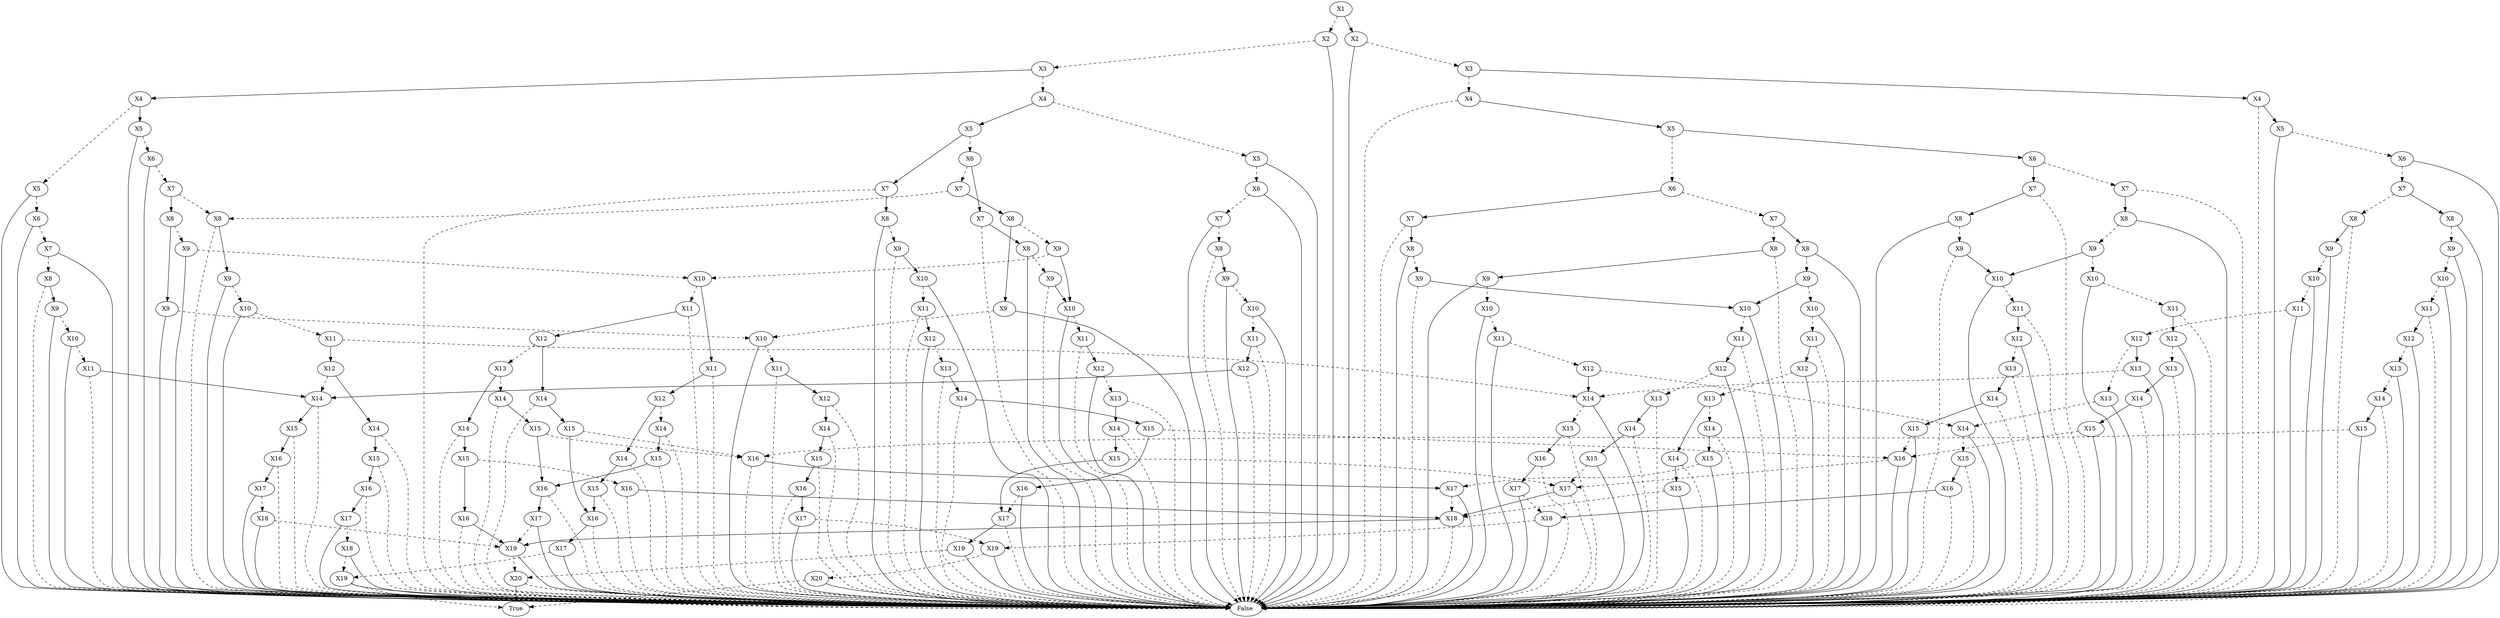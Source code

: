 digraph{140558028113568[label=X1]140558028127584[label="X2"]
140558028113568 -> 140558028127584[style=dashed label="" fontcolor = gray]
140558027654000[label="X3"]
140558028127584 -> 140558027654000[style=dashed label="" fontcolor = gray]
140558036976784[label="X4"]
140558027654000 -> 140558036976784[style=dashed label="" fontcolor = gray]
140558036982688[label="X5"]
140558036976784 -> 140558036982688[style=dashed label="" fontcolor = gray]
140558026960624[label="X6"]
140558036982688 -> 140558026960624[style=dashed label="" fontcolor = gray]
140558039244064[label="X7"]
140558026960624 -> 140558039244064[style=dashed label="" fontcolor = gray]
140558039239024[label="X8"]
140558039244064 -> 140558039239024[style=dashed label="" fontcolor = gray]
140558028123024[label="False"]
140558039239024 -> 140558028123024[style=dashed label="" fontcolor = gray]
140558039247136[label="X9 "]
140558039239024 -> 140558039247136 [label="" fontcolor = gray]
140558039237824[label="X10"]
140558039247136 -> 140558039237824[style=dashed label="" fontcolor = gray]
140558035397040[label="X11"]
140558039237824 -> 140558035397040[style=dashed label="" fontcolor = gray]
140558028123024[label="False"]
140558035397040 -> 140558028123024[style=dashed label="" fontcolor = gray]
140558035401168[label="X12 "]
140558035397040 -> 140558035401168 [label="" fontcolor = gray]
140558028123024[label="False"]
140558035401168 -> 140558028123024[style=dashed label="" fontcolor = gray]
140558035693392[label="X14 "]
140558035401168 -> 140558035693392 [label="" fontcolor = gray]
140558028123024[label="False"]
140558035693392 -> 140558028123024[style=dashed label="" fontcolor = gray]
140558035691232[label="X15 "]
140558035693392 -> 140558035691232 [label="" fontcolor = gray]
140558028123024[label="False"]
140558035691232 -> 140558028123024[style=dashed label="" fontcolor = gray]
140558035696272[label="X16 "]
140558035691232 -> 140558035696272 [label="" fontcolor = gray]
140558028123024[label="False"]
140558035696272 -> 140558028123024[style=dashed label="" fontcolor = gray]
140558035686000[label="X17 "]
140558035696272 -> 140558035686000 [label="" fontcolor = gray]
140558035687920[label="X18"]
140558035686000 -> 140558035687920[style=dashed label="" fontcolor = gray]
140558035691568[label="X19"]
140558035687920 -> 140558035691568[style=dashed label="" fontcolor = gray]
140558035692624[label="X20"]
140558035691568 -> 140558035692624[style=dashed label="" fontcolor = gray]
140558028123024[label="False"]
140558035692624 -> 140558028123024[style=dashed label="" fontcolor = gray]
140558028125280[label="True "]
140558035692624 -> 140558028125280 [label="" fontcolor = gray]
140558028123024[label="False "]
140558035691568 -> 140558028123024 [label="" fontcolor = gray]
140558028123024[label="False "]
140558035687920 -> 140558028123024 [label="" fontcolor = gray]
140558028123024[label="False "]
140558035686000 -> 140558028123024 [label="" fontcolor = gray]
140558028123024[label="False "]
140558039237824 -> 140558028123024 [label="" fontcolor = gray]
140558028123024[label="False "]
140558039247136 -> 140558028123024 [label="" fontcolor = gray]
140558028123024[label="False "]
140558039244064 -> 140558028123024 [label="" fontcolor = gray]
140558028123024[label="False "]
140558026960624 -> 140558028123024 [label="" fontcolor = gray]
140558028123024[label="False "]
140558036982688 -> 140558028123024 [label="" fontcolor = gray]
140558026954000[label="X5 "]
140558036976784 -> 140558026954000 [label="" fontcolor = gray]
140558026953712[label="X6"]
140558026954000 -> 140558026953712[style=dashed label="" fontcolor = gray]
140558035395984[label="X7"]
140558026953712 -> 140558035395984[style=dashed label="" fontcolor = gray]
140558035681584[label="X8"]
140558035395984 -> 140558035681584[style=dashed label="" fontcolor = gray]
140558028123024[label="False"]
140558035681584 -> 140558028123024[style=dashed label="" fontcolor = gray]
140558035685808[label="X9 "]
140558035681584 -> 140558035685808 [label="" fontcolor = gray]
140558035683360[label="X10"]
140558035685808 -> 140558035683360[style=dashed label="" fontcolor = gray]
140558035686624[label="X11"]
140558035683360 -> 140558035686624[style=dashed label="" fontcolor = gray]
140558035696320[label="X14"]
140558035686624 -> 140558035696320[style=dashed label="" fontcolor = gray]
140558035696848[label="X15"]
140558035696320 -> 140558035696848[style=dashed label="" fontcolor = gray]
140558028123024[label="False"]
140558035696848 -> 140558028123024[style=dashed label="" fontcolor = gray]
140558035683840[label="X16 "]
140558035696848 -> 140558035683840 [label="" fontcolor = gray]
140558028123024[label="False"]
140558035683840 -> 140558028123024[style=dashed label="" fontcolor = gray]
140558038554160[label="X17 "]
140558035683840 -> 140558038554160 [label="" fontcolor = gray]
140558038554832[label="X18"]
140558038554160 -> 140558038554832[style=dashed label="" fontcolor = gray]
140558038555840[label="X19"]
140558038554832 -> 140558038555840[style=dashed label="" fontcolor = gray]
140558038553680[label="X20"]
140558038555840 -> 140558038553680[style=dashed label="" fontcolor = gray]
140558028125280[label="True"]
140558038553680 -> 140558028125280[style=dashed label="" fontcolor = gray]
140558028123024[label="False "]
140558038553680 -> 140558028123024 [label="" fontcolor = gray]
140558028123024[label="False "]
140558038555840 -> 140558028123024 [label="" fontcolor = gray]
140558028123024[label="False "]
140558038554832 -> 140558028123024 [label="" fontcolor = gray]
140558028123024[label="False "]
140558038554160 -> 140558028123024 [label="" fontcolor = gray]
140558028123024[label="False "]
140558035696320 -> 140558028123024 [label="" fontcolor = gray]
140558035695936[label="X12 "]
140558035686624 -> 140558035695936 [label="" fontcolor = gray]
140558035693392[label="X14"]
140558035695936 -> 140558035693392[style=dashed label="" fontcolor = gray]
140558038553872[label="X14 "]
140558035695936 -> 140558038553872 [label="" fontcolor = gray]
140558028123024[label="False"]
140558038553872 -> 140558028123024[style=dashed label="" fontcolor = gray]
140558038554592[label="X15 "]
140558038553872 -> 140558038554592 [label="" fontcolor = gray]
140558028123024[label="False"]
140558038554592 -> 140558028123024[style=dashed label="" fontcolor = gray]
140558038559152[label="X16 "]
140558038554592 -> 140558038559152 [label="" fontcolor = gray]
140558028123024[label="False"]
140558038559152 -> 140558028123024[style=dashed label="" fontcolor = gray]
140558038559728[label="X17 "]
140558038559152 -> 140558038559728 [label="" fontcolor = gray]
140558038560112[label="X18"]
140558038559728 -> 140558038560112[style=dashed label="" fontcolor = gray]
140558038560448[label="X19"]
140558038560112 -> 140558038560448[style=dashed label="" fontcolor = gray]
140558028125280[label="True"]
140558038560448 -> 140558028125280[style=dashed label="" fontcolor = gray]
140558028123024[label="False "]
140558038560448 -> 140558028123024 [label="" fontcolor = gray]
140558028123024[label="False "]
140558038560112 -> 140558028123024 [label="" fontcolor = gray]
140558028123024[label="False "]
140558038559728 -> 140558028123024 [label="" fontcolor = gray]
140558028123024[label="False "]
140558035683360 -> 140558028123024 [label="" fontcolor = gray]
140558028123024[label="False "]
140558035685808 -> 140558028123024 [label="" fontcolor = gray]
140558035692672[label="X8 "]
140558035395984 -> 140558035692672 [label="" fontcolor = gray]
140558035683120[label="X9"]
140558035692672 -> 140558035683120[style=dashed label="" fontcolor = gray]
140558035685664[label="X10"]
140558035683120 -> 140558035685664[style=dashed label="" fontcolor = gray]
140558035693200[label="X11"]
140558035685664 -> 140558035693200[style=dashed label="" fontcolor = gray]
140558028123024[label="False"]
140558035693200 -> 140558028123024[style=dashed label="" fontcolor = gray]
140558038555360[label="X12 "]
140558035693200 -> 140558038555360 [label="" fontcolor = gray]
140558038559200[label="X13"]
140558038555360 -> 140558038559200[style=dashed label="" fontcolor = gray]
140558038560064[label="X14"]
140558038559200 -> 140558038560064[style=dashed label="" fontcolor = gray]
140558028123024[label="False"]
140558038560064 -> 140558028123024[style=dashed label="" fontcolor = gray]
140558038560640[label="X15 "]
140558038560064 -> 140558038560640 [label="" fontcolor = gray]
140558028116592[label="X16"]
140558038560640 -> 140558028116592[style=dashed label="" fontcolor = gray]
140558028123024[label="False"]
140558028116592 -> 140558028123024[style=dashed label="" fontcolor = gray]
140558028125184[label="X17 "]
140558028116592 -> 140558028125184 [label="" fontcolor = gray]
140558018134560[label="X18"]
140558028125184 -> 140558018134560[style=dashed label="" fontcolor = gray]
140558028123024[label="False"]
140558018134560 -> 140558028123024[style=dashed label="" fontcolor = gray]
140558035691568[label="X19 "]
140558018134560 -> 140558035691568 [label="" fontcolor = gray]
140558028123024[label="False "]
140558028125184 -> 140558028123024 [label="" fontcolor = gray]
140558028126624[label="X16 "]
140558038560640 -> 140558028126624 [label="" fontcolor = gray]
140558028123024[label="False"]
140558028126624 -> 140558028123024[style=dashed label="" fontcolor = gray]
140558018141616[label="X17 "]
140558028126624 -> 140558018141616 [label="" fontcolor = gray]
140558035691568[label="X19"]
140558018141616 -> 140558035691568[style=dashed label="" fontcolor = gray]
140558028123024[label="False "]
140558018141616 -> 140558028123024 [label="" fontcolor = gray]
140558028114576[label="X14 "]
140558038559200 -> 140558028114576 [label="" fontcolor = gray]
140558028123024[label="False"]
140558028114576 -> 140558028123024[style=dashed label="" fontcolor = gray]
140558035689216[label="X15 "]
140558028114576 -> 140558035689216 [label="" fontcolor = gray]
140558038559392[label="X16"]
140558035689216 -> 140558038559392[style=dashed label="" fontcolor = gray]
140558028123024[label="False"]
140558038559392 -> 140558028123024[style=dashed label="" fontcolor = gray]
140558018134560[label="X18 "]
140558038559392 -> 140558018134560 [label="" fontcolor = gray]
140558038559968[label="X16 "]
140558035689216 -> 140558038559968 [label="" fontcolor = gray]
140558028123024[label="False"]
140558038559968 -> 140558028123024[style=dashed label="" fontcolor = gray]
140558035691568[label="X19 "]
140558038559968 -> 140558035691568 [label="" fontcolor = gray]
140558018142336[label="X14 "]
140558038555360 -> 140558018142336 [label="" fontcolor = gray]
140558028123024[label="False"]
140558018142336 -> 140558028123024[style=dashed label="" fontcolor = gray]
140558035696800[label="X15 "]
140558018142336 -> 140558035696800 [label="" fontcolor = gray]
140558028116592[label="X16"]
140558035696800 -> 140558028116592[style=dashed label="" fontcolor = gray]
140558038560304[label="X16 "]
140558035696800 -> 140558038560304 [label="" fontcolor = gray]
140558028123024[label="False"]
140558038560304 -> 140558028123024[style=dashed label="" fontcolor = gray]
140558038558720[label="X17 "]
140558038560304 -> 140558038558720 [label="" fontcolor = gray]
140558038560448[label="X19"]
140558038558720 -> 140558038560448[style=dashed label="" fontcolor = gray]
140558028123024[label="False "]
140558038558720 -> 140558028123024 [label="" fontcolor = gray]
140558018135088[label="X11 "]
140558035685664 -> 140558018135088 [label="" fontcolor = gray]
140558028123024[label="False"]
140558018135088 -> 140558028123024[style=dashed label="" fontcolor = gray]
140558035695408[label="X12 "]
140558018135088 -> 140558035695408 [label="" fontcolor = gray]
140558038554544[label="X14"]
140558035695408 -> 140558038554544[style=dashed label="" fontcolor = gray]
140558028123024[label="False"]
140558038554544 -> 140558028123024[style=dashed label="" fontcolor = gray]
140558038560352[label="X15 "]
140558038554544 -> 140558038560352 [label="" fontcolor = gray]
140558028123024[label="False"]
140558038560352 -> 140558028123024[style=dashed label="" fontcolor = gray]
140558028126624[label="X16 "]
140558038560352 -> 140558028126624 [label="" fontcolor = gray]
140558038558336[label="X14 "]
140558035695408 -> 140558038558336 [label="" fontcolor = gray]
140558028123024[label="False"]
140558038558336 -> 140558028123024[style=dashed label="" fontcolor = gray]
140558038557952[label="X15 "]
140558038558336 -> 140558038557952 [label="" fontcolor = gray]
140558028123024[label="False"]
140558038557952 -> 140558028123024[style=dashed label="" fontcolor = gray]
140558038560304[label="X16 "]
140558038557952 -> 140558038560304 [label="" fontcolor = gray]
140558035690320[label="X10 "]
140558035683120 -> 140558035690320 [label="" fontcolor = gray]
140558035692960[label="X11"]
140558035690320 -> 140558035692960[style=dashed label="" fontcolor = gray]
140558028123024[label="False"]
140558035692960 -> 140558028123024[style=dashed label="" fontcolor = gray]
140558038553200[label="X12 "]
140558035692960 -> 140558038553200 [label="" fontcolor = gray]
140558038558000[label="X13"]
140558038553200 -> 140558038558000[style=dashed label="" fontcolor = gray]
140558028123024[label="False"]
140558038558000 -> 140558028123024[style=dashed label="" fontcolor = gray]
140558038558960[label="X14 "]
140558038558000 -> 140558038558960 [label="" fontcolor = gray]
140558028123024[label="False"]
140558038558960 -> 140558028123024[style=dashed label="" fontcolor = gray]
140558038557184[label="X15 "]
140558038558960 -> 140558038557184 [label="" fontcolor = gray]
140558038557232[label="X17"]
140558038557184 -> 140558038557232[style=dashed label="" fontcolor = gray]
140558028123024[label="False"]
140558038557232 -> 140558028123024[style=dashed label="" fontcolor = gray]
140558018134560[label="X18 "]
140558038557232 -> 140558018134560 [label="" fontcolor = gray]
140558038557568[label="X17 "]
140558038557184 -> 140558038557568 [label="" fontcolor = gray]
140558028123024[label="False"]
140558038557568 -> 140558028123024[style=dashed label="" fontcolor = gray]
140558038557280[label="X19 "]
140558038557568 -> 140558038557280 [label="" fontcolor = gray]
140558035692624[label="X20"]
140558038557280 -> 140558035692624[style=dashed label="" fontcolor = gray]
140558028123024[label="False "]
140558038557280 -> 140558028123024 [label="" fontcolor = gray]
140558028123024[label="False "]
140558038553200 -> 140558028123024 [label="" fontcolor = gray]
140558028123024[label="False "]
140558035690320 -> 140558028123024 [label="" fontcolor = gray]
140558028124176[label="X9 "]
140558035692672 -> 140558028124176 [label="" fontcolor = gray]
140558035684272[label="X10"]
140558028124176 -> 140558035684272[style=dashed label="" fontcolor = gray]
140558038558816[label="X11"]
140558035684272 -> 140558038558816[style=dashed label="" fontcolor = gray]
140558028123024[label="False"]
140558038558816 -> 140558028123024[style=dashed label="" fontcolor = gray]
140558038558672[label="X12 "]
140558038558816 -> 140558038558672 [label="" fontcolor = gray]
140558028123024[label="False"]
140558038558672 -> 140558028123024[style=dashed label="" fontcolor = gray]
140558038556656[label="X14 "]
140558038558672 -> 140558038556656 [label="" fontcolor = gray]
140558028123024[label="False"]
140558038556656 -> 140558028123024[style=dashed label="" fontcolor = gray]
140558038556704[label="X15 "]
140558038556656 -> 140558038556704 [label="" fontcolor = gray]
140558028123024[label="False"]
140558038556704 -> 140558028123024[style=dashed label="" fontcolor = gray]
140558038556800[label="X16 "]
140558038556704 -> 140558038556800 [label="" fontcolor = gray]
140558028123024[label="False"]
140558038556800 -> 140558028123024[style=dashed label="" fontcolor = gray]
140558038556944[label="X17 "]
140558038556800 -> 140558038556944 [label="" fontcolor = gray]
140558038555840[label="X19"]
140558038556944 -> 140558038555840[style=dashed label="" fontcolor = gray]
140558028123024[label="False "]
140558038556944 -> 140558028123024 [label="" fontcolor = gray]
140558028123024[label="False "]
140558035684272 -> 140558028123024 [label="" fontcolor = gray]
140558028123024[label="False "]
140558028124176 -> 140558028123024 [label="" fontcolor = gray]
140558028125088[label="X7 "]
140558026953712 -> 140558028125088 [label="" fontcolor = gray]
140558028123024[label="False"]
140558028125088 -> 140558028123024[style=dashed label="" fontcolor = gray]
140558035695216[label="X8 "]
140558028125088 -> 140558035695216 [label="" fontcolor = gray]
140558035697136[label="X9"]
140558035695216 -> 140558035697136[style=dashed label="" fontcolor = gray]
140558028123024[label="False"]
140558035697136 -> 140558028123024[style=dashed label="" fontcolor = gray]
140558035690320[label="X10 "]
140558035697136 -> 140558035690320 [label="" fontcolor = gray]
140558028123024[label="False "]
140558035695216 -> 140558028123024 [label="" fontcolor = gray]
140558035682112[label="X7 "]
140558026954000 -> 140558035682112 [label="" fontcolor = gray]
140558028123024[label="False"]
140558035682112 -> 140558028123024[style=dashed label="" fontcolor = gray]
140558035683408[label="X8 "]
140558035682112 -> 140558035683408 [label="" fontcolor = gray]
140558035682016[label="X9"]
140558035683408 -> 140558035682016[style=dashed label="" fontcolor = gray]
140558028123024[label="False"]
140558035682016 -> 140558028123024[style=dashed label="" fontcolor = gray]
140558035682784[label="X10 "]
140558035682016 -> 140558035682784 [label="" fontcolor = gray]
140558035681536[label="X11"]
140558035682784 -> 140558035681536[style=dashed label="" fontcolor = gray]
140558028123024[label="False"]
140558035681536 -> 140558028123024[style=dashed label="" fontcolor = gray]
140558035686288[label="X12 "]
140558035681536 -> 140558035686288 [label="" fontcolor = gray]
140558035683792[label="X13"]
140558035686288 -> 140558035683792[style=dashed label="" fontcolor = gray]
140558028123024[label="False"]
140558035683792 -> 140558028123024[style=dashed label="" fontcolor = gray]
140558035689312[label="X14 "]
140558035683792 -> 140558035689312 [label="" fontcolor = gray]
140558028123024[label="False"]
140558035689312 -> 140558028123024[style=dashed label="" fontcolor = gray]
140558035688928[label="X15 "]
140558035689312 -> 140558035688928 [label="" fontcolor = gray]
140558035689456[label="X16"]
140558035688928 -> 140558035689456[style=dashed label="" fontcolor = gray]
140558038557232[label="X17"]
140558035689456 -> 140558038557232[style=dashed label="" fontcolor = gray]
140558028123024[label="False "]
140558035689456 -> 140558028123024 [label="" fontcolor = gray]
140558035689984[label="X16 "]
140558035688928 -> 140558035689984 [label="" fontcolor = gray]
140558038557568[label="X17"]
140558035689984 -> 140558038557568[style=dashed label="" fontcolor = gray]
140558028123024[label="False "]
140558035689984 -> 140558028123024 [label="" fontcolor = gray]
140558028123024[label="False "]
140558035686288 -> 140558028123024 [label="" fontcolor = gray]
140558028123024[label="False "]
140558035682784 -> 140558028123024 [label="" fontcolor = gray]
140558028123024[label="False "]
140558035683408 -> 140558028123024 [label="" fontcolor = gray]
140558035682592[label="X4 "]
140558027654000 -> 140558035682592 [label="" fontcolor = gray]
140558035681824[label="X5"]
140558035682592 -> 140558035681824[style=dashed label="" fontcolor = gray]
140558035683648[label="X6"]
140558035681824 -> 140558035683648[style=dashed label="" fontcolor = gray]
140558035690704[label="X7"]
140558035683648 -> 140558035690704[style=dashed label="" fontcolor = gray]
140558035687968[label="X8"]
140558035690704 -> 140558035687968[style=dashed label="" fontcolor = gray]
140558028123024[label="False"]
140558035687968 -> 140558028123024[style=dashed label="" fontcolor = gray]
140558035691328[label="X9 "]
140558035687968 -> 140558035691328 [label="" fontcolor = gray]
140558035685184[label="X10"]
140558035691328 -> 140558035685184[style=dashed label="" fontcolor = gray]
140558035695840[label="X11"]
140558035685184 -> 140558035695840[style=dashed label="" fontcolor = gray]
140558028123024[label="False"]
140558035695840 -> 140558028123024[style=dashed label="" fontcolor = gray]
140558035693392[label="X14 "]
140558035695840 -> 140558035693392 [label="" fontcolor = gray]
140558028123024[label="False "]
140558035685184 -> 140558028123024 [label="" fontcolor = gray]
140558028123024[label="False "]
140558035691328 -> 140558028123024 [label="" fontcolor = gray]
140558028123024[label="False "]
140558035690704 -> 140558028123024 [label="" fontcolor = gray]
140558028123024[label="False "]
140558035683648 -> 140558028123024 [label="" fontcolor = gray]
140558028123024[label="False "]
140558035681824 -> 140558028123024 [label="" fontcolor = gray]
140558035683600[label="X5 "]
140558035682592 -> 140558035683600 [label="" fontcolor = gray]
140558035689120[label="X6"]
140558035683600 -> 140558035689120[style=dashed label="" fontcolor = gray]
140558035691808[label="X7"]
140558035689120 -> 140558035691808[style=dashed label="" fontcolor = gray]
140558035681584[label="X8"]
140558035691808 -> 140558035681584[style=dashed label="" fontcolor = gray]
140558035694112[label="X8 "]
140558035691808 -> 140558035694112 [label="" fontcolor = gray]
140558035694640[label="X9"]
140558035694112 -> 140558035694640[style=dashed label="" fontcolor = gray]
140558035685664[label="X10"]
140558035694640 -> 140558035685664[style=dashed label="" fontcolor = gray]
140558028123024[label="False "]
140558035694640 -> 140558028123024 [label="" fontcolor = gray]
140558035692912[label="X9 "]
140558035694112 -> 140558035692912 [label="" fontcolor = gray]
140558035684272[label="X10"]
140558035692912 -> 140558035684272[style=dashed label="" fontcolor = gray]
140558028123024[label="False "]
140558035692912 -> 140558028123024 [label="" fontcolor = gray]
140558028123024[label="False "]
140558035689120 -> 140558028123024 [label="" fontcolor = gray]
140558028123024[label="False "]
140558035683600 -> 140558028123024 [label="" fontcolor = gray]
140558028123024[label="False "]
140558028127584 -> 140558028123024 [label="" fontcolor = gray]
140558035684464[label="X2 "]
140558028113568 -> 140558035684464 [label="" fontcolor = gray]
140558035686576[label="X3"]
140558035684464 -> 140558035686576[style=dashed label="" fontcolor = gray]
140558035398720[label="X4"]
140558035686576 -> 140558035398720[style=dashed label="" fontcolor = gray]
140558028123024[label="False"]
140558035398720 -> 140558028123024[style=dashed label="" fontcolor = gray]
140558035396416[label="X5 "]
140558035398720 -> 140558035396416 [label="" fontcolor = gray]
140558035395120[label="X6"]
140558035396416 -> 140558035395120[style=dashed label="" fontcolor = gray]
140558035396224[label="X7"]
140558035395120 -> 140558035396224[style=dashed label="" fontcolor = gray]
140558037872224[label="X8"]
140558035396224 -> 140558037872224[style=dashed label="" fontcolor = gray]
140558028123024[label="False"]
140558037872224 -> 140558028123024[style=dashed label="" fontcolor = gray]
140558037871312[label="X9 "]
140558037872224 -> 140558037871312 [label="" fontcolor = gray]
140558037872608[label="X10"]
140558037871312 -> 140558037872608[style=dashed label="" fontcolor = gray]
140558037873664[label="X11"]
140558037872608 -> 140558037873664[style=dashed label="" fontcolor = gray]
140558037873568[label="X12"]
140558037873664 -> 140558037873568[style=dashed label="" fontcolor = gray]
140558037874096[label="X14"]
140558037873568 -> 140558037874096[style=dashed label="" fontcolor = gray]
140558037873136[label="X15"]
140558037874096 -> 140558037873136[style=dashed label="" fontcolor = gray]
140558028123024[label="False"]
140558037873136 -> 140558028123024[style=dashed label="" fontcolor = gray]
140558037865360[label="X16 "]
140558037873136 -> 140558037865360 [label="" fontcolor = gray]
140558028123024[label="False"]
140558037865360 -> 140558028123024[style=dashed label="" fontcolor = gray]
140558038554832[label="X18 "]
140558037865360 -> 140558038554832 [label="" fontcolor = gray]
140558028123024[label="False "]
140558037874096 -> 140558028123024 [label="" fontcolor = gray]
140558035696320[label="X14 "]
140558037873568 -> 140558035696320 [label="" fontcolor = gray]
140558028123024[label="False "]
140558037873664 -> 140558028123024 [label="" fontcolor = gray]
140558028123024[label="False "]
140558037872608 -> 140558028123024 [label="" fontcolor = gray]
140558028123024[label="False "]
140558037871312 -> 140558028123024 [label="" fontcolor = gray]
140558037876544[label="X8 "]
140558035396224 -> 140558037876544 [label="" fontcolor = gray]
140558037862240[label="X9"]
140558037876544 -> 140558037862240[style=dashed label="" fontcolor = gray]
140558037861904[label="X10"]
140558037862240 -> 140558037861904[style=dashed label="" fontcolor = gray]
140558037873184[label="X11"]
140558037861904 -> 140558037873184[style=dashed label="" fontcolor = gray]
140558028123024[label="False"]
140558037873184 -> 140558028123024[style=dashed label="" fontcolor = gray]
140558037868384[label="X12 "]
140558037873184 -> 140558037868384 [label="" fontcolor = gray]
140558037864256[label="X13"]
140558037868384 -> 140558037864256[style=dashed label="" fontcolor = gray]
140558037860512[label="X14"]
140558037864256 -> 140558037860512[style=dashed label="" fontcolor = gray]
140558028123024[label="False"]
140558037860512 -> 140558028123024[style=dashed label="" fontcolor = gray]
140558037860944[label="X15 "]
140558037860512 -> 140558037860944 [label="" fontcolor = gray]
140558028125184[label="X17"]
140558037860944 -> 140558028125184[style=dashed label="" fontcolor = gray]
140558028123024[label="False "]
140558037860944 -> 140558028123024 [label="" fontcolor = gray]
140558037865024[label="X14 "]
140558037864256 -> 140558037865024 [label="" fontcolor = gray]
140558028123024[label="False"]
140558037865024 -> 140558028123024[style=dashed label="" fontcolor = gray]
140558037862624[label="X15 "]
140558037865024 -> 140558037862624 [label="" fontcolor = gray]
140558018134560[label="X18"]
140558037862624 -> 140558018134560[style=dashed label="" fontcolor = gray]
140558028123024[label="False "]
140558037862624 -> 140558028123024 [label="" fontcolor = gray]
140558028123024[label="False "]
140558037868384 -> 140558028123024 [label="" fontcolor = gray]
140558028123024[label="False "]
140558037861904 -> 140558028123024 [label="" fontcolor = gray]
140558037869680[label="X10 "]
140558037862240 -> 140558037869680 [label="" fontcolor = gray]
140558037861232[label="X11"]
140558037869680 -> 140558037861232[style=dashed label="" fontcolor = gray]
140558028123024[label="False"]
140558037861232 -> 140558028123024[style=dashed label="" fontcolor = gray]
140558037861616[label="X12 "]
140558037861232 -> 140558037861616 [label="" fontcolor = gray]
140558037867040[label="X13"]
140558037861616 -> 140558037867040[style=dashed label="" fontcolor = gray]
140558028123024[label="False"]
140558037867040 -> 140558028123024[style=dashed label="" fontcolor = gray]
140558039244400[label="X14 "]
140558037867040 -> 140558039244400 [label="" fontcolor = gray]
140558028123024[label="False"]
140558039244400 -> 140558028123024[style=dashed label="" fontcolor = gray]
140558039251312[label="X15 "]
140558039244400 -> 140558039251312 [label="" fontcolor = gray]
140558038557232[label="X17"]
140558039251312 -> 140558038557232[style=dashed label="" fontcolor = gray]
140558028123024[label="False "]
140558039251312 -> 140558028123024 [label="" fontcolor = gray]
140558028123024[label="False "]
140558037861616 -> 140558028123024 [label="" fontcolor = gray]
140558028123024[label="False "]
140558037869680 -> 140558028123024 [label="" fontcolor = gray]
140558028123024[label="False "]
140558037876544 -> 140558028123024 [label="" fontcolor = gray]
140558037871600[label="X7 "]
140558035395120 -> 140558037871600 [label="" fontcolor = gray]
140558028123024[label="False"]
140558037871600 -> 140558028123024[style=dashed label="" fontcolor = gray]
140558037863776[label="X8 "]
140558037871600 -> 140558037863776 [label="" fontcolor = gray]
140558037870496[label="X9"]
140558037863776 -> 140558037870496[style=dashed label="" fontcolor = gray]
140558028123024[label="False"]
140558037870496 -> 140558028123024[style=dashed label="" fontcolor = gray]
140558037869680[label="X10 "]
140558037870496 -> 140558037869680 [label="" fontcolor = gray]
140558028123024[label="False "]
140558037863776 -> 140558028123024 [label="" fontcolor = gray]
140558035389024[label="X6 "]
140558035396416 -> 140558035389024 [label="" fontcolor = gray]
140558037862528[label="X7"]
140558035389024 -> 140558037862528[style=dashed label="" fontcolor = gray]
140558028123024[label="False"]
140558037862528 -> 140558028123024[style=dashed label="" fontcolor = gray]
140558039248816[label="X8 "]
140558037862528 -> 140558039248816 [label="" fontcolor = gray]
140558039240752[label="X9"]
140558039248816 -> 140558039240752[style=dashed label="" fontcolor = gray]
140558039251168[label="X10"]
140558039240752 -> 140558039251168[style=dashed label="" fontcolor = gray]
140558039247760[label="X11"]
140558039251168 -> 140558039247760[style=dashed label="" fontcolor = gray]
140558028123024[label="False"]
140558039247760 -> 140558028123024[style=dashed label="" fontcolor = gray]
140558039237344[label="X12 "]
140558039247760 -> 140558039237344 [label="" fontcolor = gray]
140558039247856[label="X13"]
140558039237344 -> 140558039247856[style=dashed label="" fontcolor = gray]
140558028123024[label="False"]
140558039247856 -> 140558028123024[style=dashed label="" fontcolor = gray]
140558039236864[label="X14 "]
140558039247856 -> 140558039236864 [label="" fontcolor = gray]
140558028123024[label="False"]
140558039236864 -> 140558028123024[style=dashed label="" fontcolor = gray]
140558039240128[label="X15 "]
140558039236864 -> 140558039240128 [label="" fontcolor = gray]
140558035689456[label="X16"]
140558039240128 -> 140558035689456[style=dashed label="" fontcolor = gray]
140558028123024[label="False "]
140558039240128 -> 140558028123024 [label="" fontcolor = gray]
140558028123024[label="False "]
140558039237344 -> 140558028123024 [label="" fontcolor = gray]
140558028123024[label="False "]
140558039251168 -> 140558028123024 [label="" fontcolor = gray]
140558039240848[label="X10 "]
140558039240752 -> 140558039240848 [label="" fontcolor = gray]
140558039238400[label="X11"]
140558039240848 -> 140558039238400[style=dashed label="" fontcolor = gray]
140558028123024[label="False"]
140558039238400 -> 140558028123024[style=dashed label="" fontcolor = gray]
140558039247952[label="X12 "]
140558039238400 -> 140558039247952 [label="" fontcolor = gray]
140558039252512[label="X13"]
140558039247952 -> 140558039252512[style=dashed label="" fontcolor = gray]
140558028123024[label="False"]
140558039252512 -> 140558028123024[style=dashed label="" fontcolor = gray]
140558039242576[label="X14 "]
140558039252512 -> 140558039242576 [label="" fontcolor = gray]
140558028123024[label="False"]
140558039242576 -> 140558028123024[style=dashed label="" fontcolor = gray]
140558039246272[label="X15 "]
140558039242576 -> 140558039246272 [label="" fontcolor = gray]
140558035689456[label="X16"]
140558039246272 -> 140558035689456[style=dashed label="" fontcolor = gray]
140558028123024[label="False "]
140558039246272 -> 140558028123024 [label="" fontcolor = gray]
140558028123024[label="False "]
140558039247952 -> 140558028123024 [label="" fontcolor = gray]
140558028123024[label="False "]
140558039240848 -> 140558028123024 [label="" fontcolor = gray]
140558028123024[label="False "]
140558039248816 -> 140558028123024 [label="" fontcolor = gray]
140558037873280[label="X7 "]
140558035389024 -> 140558037873280 [label="" fontcolor = gray]
140558028123024[label="False"]
140558037873280 -> 140558028123024[style=dashed label="" fontcolor = gray]
140558039245552[label="X8 "]
140558037873280 -> 140558039245552 [label="" fontcolor = gray]
140558039251600[label="X9"]
140558039245552 -> 140558039251600[style=dashed label="" fontcolor = gray]
140558028123024[label="False"]
140558039251600 -> 140558028123024[style=dashed label="" fontcolor = gray]
140558039240848[label="X10 "]
140558039251600 -> 140558039240848 [label="" fontcolor = gray]
140558028123024[label="False "]
140558039245552 -> 140558028123024 [label="" fontcolor = gray]
140558035396512[label="X4 "]
140558035686576 -> 140558035396512 [label="" fontcolor = gray]
140558028123024[label="False"]
140558035396512 -> 140558028123024[style=dashed label="" fontcolor = gray]
140558035395504[label="X5 "]
140558035396512 -> 140558035395504 [label="" fontcolor = gray]
140558037862096[label="X6"]
140558035395504 -> 140558037862096[style=dashed label="" fontcolor = gray]
140558039243632[label="X7"]
140558037862096 -> 140558039243632[style=dashed label="" fontcolor = gray]
140558028112080[label="X8"]
140558039243632 -> 140558028112080[style=dashed label="" fontcolor = gray]
140558028123024[label="False"]
140558028112080 -> 140558028123024[style=dashed label="" fontcolor = gray]
140558028116112[label="X9 "]
140558028112080 -> 140558028116112 [label="" fontcolor = gray]
140558028122496[label="X10"]
140558028116112 -> 140558028122496[style=dashed label="" fontcolor = gray]
140558028126912[label="X11"]
140558028122496 -> 140558028126912[style=dashed label="" fontcolor = gray]
140558028124464[label="X12"]
140558028126912 -> 140558028124464[style=dashed label="" fontcolor = gray]
140558028114528[label="X13"]
140558028124464 -> 140558028114528[style=dashed label="" fontcolor = gray]
140558037874096[label="X14"]
140558028114528 -> 140558037874096[style=dashed label="" fontcolor = gray]
140558028123024[label="False "]
140558028114528 -> 140558028123024 [label="" fontcolor = gray]
140558028118800[label="X13 "]
140558028124464 -> 140558028118800 [label="" fontcolor = gray]
140558035696320[label="X14"]
140558028118800 -> 140558035696320[style=dashed label="" fontcolor = gray]
140558028123024[label="False "]
140558028118800 -> 140558028123024 [label="" fontcolor = gray]
140558028123024[label="False "]
140558028126912 -> 140558028123024 [label="" fontcolor = gray]
140558028123024[label="False "]
140558028122496 -> 140558028123024 [label="" fontcolor = gray]
140558028123024[label="False "]
140558028116112 -> 140558028123024 [label="" fontcolor = gray]
140558028123312[label="X8 "]
140558039243632 -> 140558028123312 [label="" fontcolor = gray]
140558028116160[label="X9"]
140558028123312 -> 140558028116160[style=dashed label="" fontcolor = gray]
140558028126288[label="X10"]
140558028116160 -> 140558028126288[style=dashed label="" fontcolor = gray]
140558028116448[label="X11"]
140558028126288 -> 140558028116448[style=dashed label="" fontcolor = gray]
140558028123024[label="False"]
140558028116448 -> 140558028123024[style=dashed label="" fontcolor = gray]
140558028125856[label="X12 "]
140558028116448 -> 140558028125856 [label="" fontcolor = gray]
140558028125664[label="X13"]
140558028125856 -> 140558028125664[style=dashed label="" fontcolor = gray]
140558028127632[label="X14"]
140558028125664 -> 140558028127632[style=dashed label="" fontcolor = gray]
140558028123024[label="False"]
140558028127632 -> 140558028123024[style=dashed label="" fontcolor = gray]
140558028124224[label="X15 "]
140558028127632 -> 140558028124224 [label="" fontcolor = gray]
140558028116592[label="X16"]
140558028124224 -> 140558028116592[style=dashed label="" fontcolor = gray]
140558028123024[label="False "]
140558028124224 -> 140558028123024 [label="" fontcolor = gray]
140558028123024[label="False "]
140558028125664 -> 140558028123024 [label="" fontcolor = gray]
140558028123024[label="False "]
140558028125856 -> 140558028123024 [label="" fontcolor = gray]
140558028123024[label="False "]
140558028126288 -> 140558028123024 [label="" fontcolor = gray]
140558028123024[label="False "]
140558028116160 -> 140558028123024 [label="" fontcolor = gray]
140558028123024[label="False "]
140558028123312 -> 140558028123024 [label="" fontcolor = gray]
140558028123024[label="False "]
140558037862096 -> 140558028123024 [label="" fontcolor = gray]
140558028123024[label="False "]
140558035395504 -> 140558028123024 [label="" fontcolor = gray]
140558028123024[label="False "]
140558035684464 -> 140558028123024 [label="" fontcolor = gray]
}